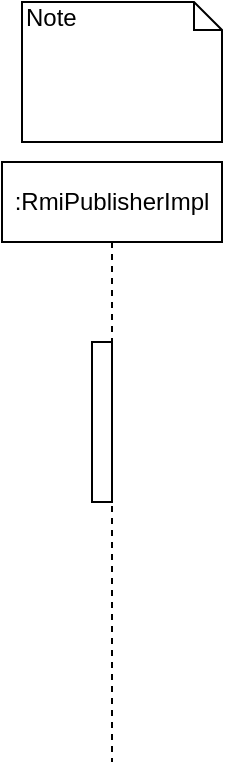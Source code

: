 <mxfile version="10.6.7" type="github"><diagram name="Page-1" id="13e1069c-82ec-6db2-03f1-153e76fe0fe0"><mxGraphModel dx="1010" dy="550" grid="1" gridSize="10" guides="1" tooltips="1" connect="1" arrows="1" fold="1" page="1" pageScale="1" pageWidth="1100" pageHeight="850" background="#ffffff" math="0" shadow="0"><root><mxCell id="0"/><mxCell id="1" parent="0"/><mxCell id="XeP4Zcsv1XFc8gvyA_zB-1" value=":RmiPublisherImpl" style="shape=umlLifeline;perimeter=lifelinePerimeter;whiteSpace=wrap;html=1;container=1;collapsible=0;recursiveResize=0;outlineConnect=0;" vertex="1" parent="1"><mxGeometry x="150" y="90" width="110" height="300" as="geometry"/></mxCell><mxCell id="XeP4Zcsv1XFc8gvyA_zB-3" value="" style="html=1;points=[];perimeter=orthogonalPerimeter;" vertex="1" parent="XeP4Zcsv1XFc8gvyA_zB-1"><mxGeometry x="45" y="90" width="10" height="80" as="geometry"/></mxCell><mxCell id="XeP4Zcsv1XFc8gvyA_zB-2" value="Note" style="shape=note;whiteSpace=wrap;html=1;size=14;verticalAlign=top;align=left;spacingTop=-6;" vertex="1" parent="1"><mxGeometry x="160" y="10" width="100" height="70" as="geometry"/></mxCell></root></mxGraphModel></diagram></mxfile>